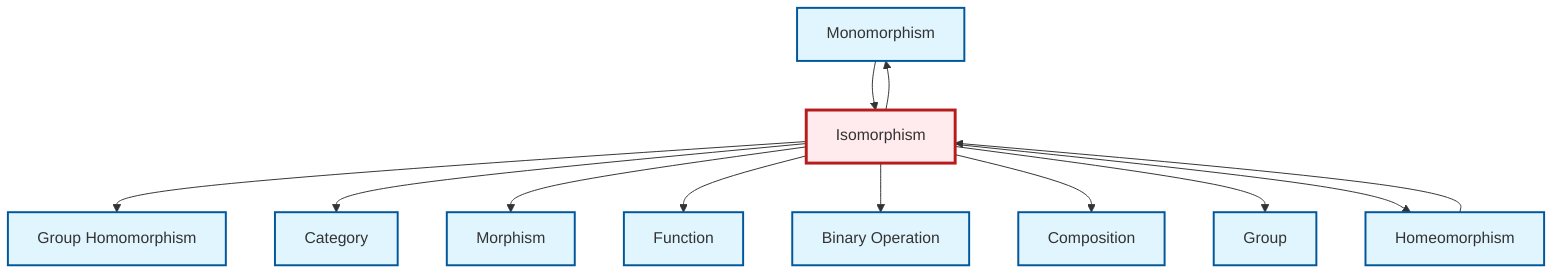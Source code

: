 graph TD
    classDef definition fill:#e1f5fe,stroke:#01579b,stroke-width:2px
    classDef theorem fill:#f3e5f5,stroke:#4a148c,stroke-width:2px
    classDef axiom fill:#fff3e0,stroke:#e65100,stroke-width:2px
    classDef example fill:#e8f5e9,stroke:#1b5e20,stroke-width:2px
    classDef current fill:#ffebee,stroke:#b71c1c,stroke-width:3px
    def-monomorphism["Monomorphism"]:::definition
    def-function["Function"]:::definition
    def-homomorphism["Group Homomorphism"]:::definition
    def-isomorphism["Isomorphism"]:::definition
    def-homeomorphism["Homeomorphism"]:::definition
    def-group["Group"]:::definition
    def-composition["Composition"]:::definition
    def-binary-operation["Binary Operation"]:::definition
    def-category["Category"]:::definition
    def-morphism["Morphism"]:::definition
    def-isomorphism --> def-homomorphism
    def-homeomorphism --> def-isomorphism
    def-isomorphism --> def-category
    def-isomorphism --> def-morphism
    def-isomorphism --> def-function
    def-isomorphism --> def-binary-operation
    def-monomorphism --> def-isomorphism
    def-isomorphism --> def-composition
    def-isomorphism --> def-monomorphism
    def-isomorphism --> def-group
    def-isomorphism --> def-homeomorphism
    class def-isomorphism current